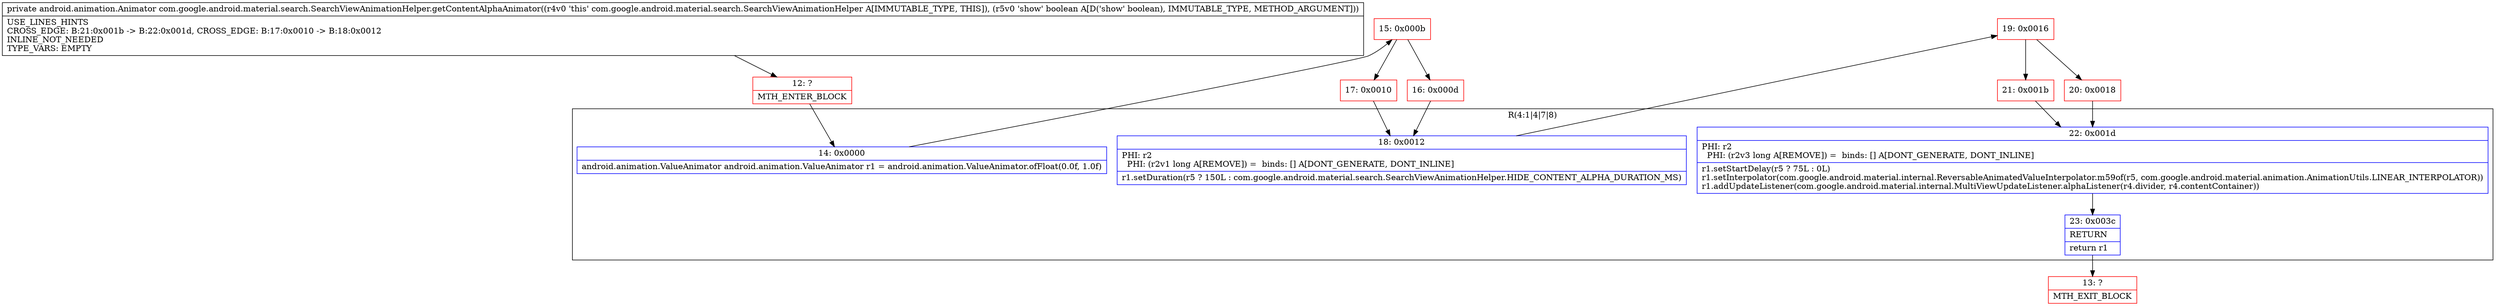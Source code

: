 digraph "CFG forcom.google.android.material.search.SearchViewAnimationHelper.getContentAlphaAnimator(Z)Landroid\/animation\/Animator;" {
subgraph cluster_Region_195645393 {
label = "R(4:1|4|7|8)";
node [shape=record,color=blue];
Node_14 [shape=record,label="{14\:\ 0x0000|android.animation.ValueAnimator android.animation.ValueAnimator r1 = android.animation.ValueAnimator.ofFloat(0.0f, 1.0f)\l}"];
Node_18 [shape=record,label="{18\:\ 0x0012|PHI: r2 \l  PHI: (r2v1 long A[REMOVE]) =  binds: [] A[DONT_GENERATE, DONT_INLINE]\l|r1.setDuration(r5 ? 150L : com.google.android.material.search.SearchViewAnimationHelper.HIDE_CONTENT_ALPHA_DURATION_MS)\l}"];
Node_22 [shape=record,label="{22\:\ 0x001d|PHI: r2 \l  PHI: (r2v3 long A[REMOVE]) =  binds: [] A[DONT_GENERATE, DONT_INLINE]\l|r1.setStartDelay(r5 ? 75L : 0L)\lr1.setInterpolator(com.google.android.material.internal.ReversableAnimatedValueInterpolator.m59of(r5, com.google.android.material.animation.AnimationUtils.LINEAR_INTERPOLATOR))\lr1.addUpdateListener(com.google.android.material.internal.MultiViewUpdateListener.alphaListener(r4.divider, r4.contentContainer))\l}"];
Node_23 [shape=record,label="{23\:\ 0x003c|RETURN\l|return r1\l}"];
}
Node_12 [shape=record,color=red,label="{12\:\ ?|MTH_ENTER_BLOCK\l}"];
Node_15 [shape=record,color=red,label="{15\:\ 0x000b}"];
Node_16 [shape=record,color=red,label="{16\:\ 0x000d}"];
Node_19 [shape=record,color=red,label="{19\:\ 0x0016}"];
Node_20 [shape=record,color=red,label="{20\:\ 0x0018}"];
Node_13 [shape=record,color=red,label="{13\:\ ?|MTH_EXIT_BLOCK\l}"];
Node_21 [shape=record,color=red,label="{21\:\ 0x001b}"];
Node_17 [shape=record,color=red,label="{17\:\ 0x0010}"];
MethodNode[shape=record,label="{private android.animation.Animator com.google.android.material.search.SearchViewAnimationHelper.getContentAlphaAnimator((r4v0 'this' com.google.android.material.search.SearchViewAnimationHelper A[IMMUTABLE_TYPE, THIS]), (r5v0 'show' boolean A[D('show' boolean), IMMUTABLE_TYPE, METHOD_ARGUMENT]))  | USE_LINES_HINTS\lCROSS_EDGE: B:21:0x001b \-\> B:22:0x001d, CROSS_EDGE: B:17:0x0010 \-\> B:18:0x0012\lINLINE_NOT_NEEDED\lTYPE_VARS: EMPTY\l}"];
MethodNode -> Node_12;Node_14 -> Node_15;
Node_18 -> Node_19;
Node_22 -> Node_23;
Node_23 -> Node_13;
Node_12 -> Node_14;
Node_15 -> Node_16;
Node_15 -> Node_17;
Node_16 -> Node_18;
Node_19 -> Node_20;
Node_19 -> Node_21;
Node_20 -> Node_22;
Node_21 -> Node_22;
Node_17 -> Node_18;
}


